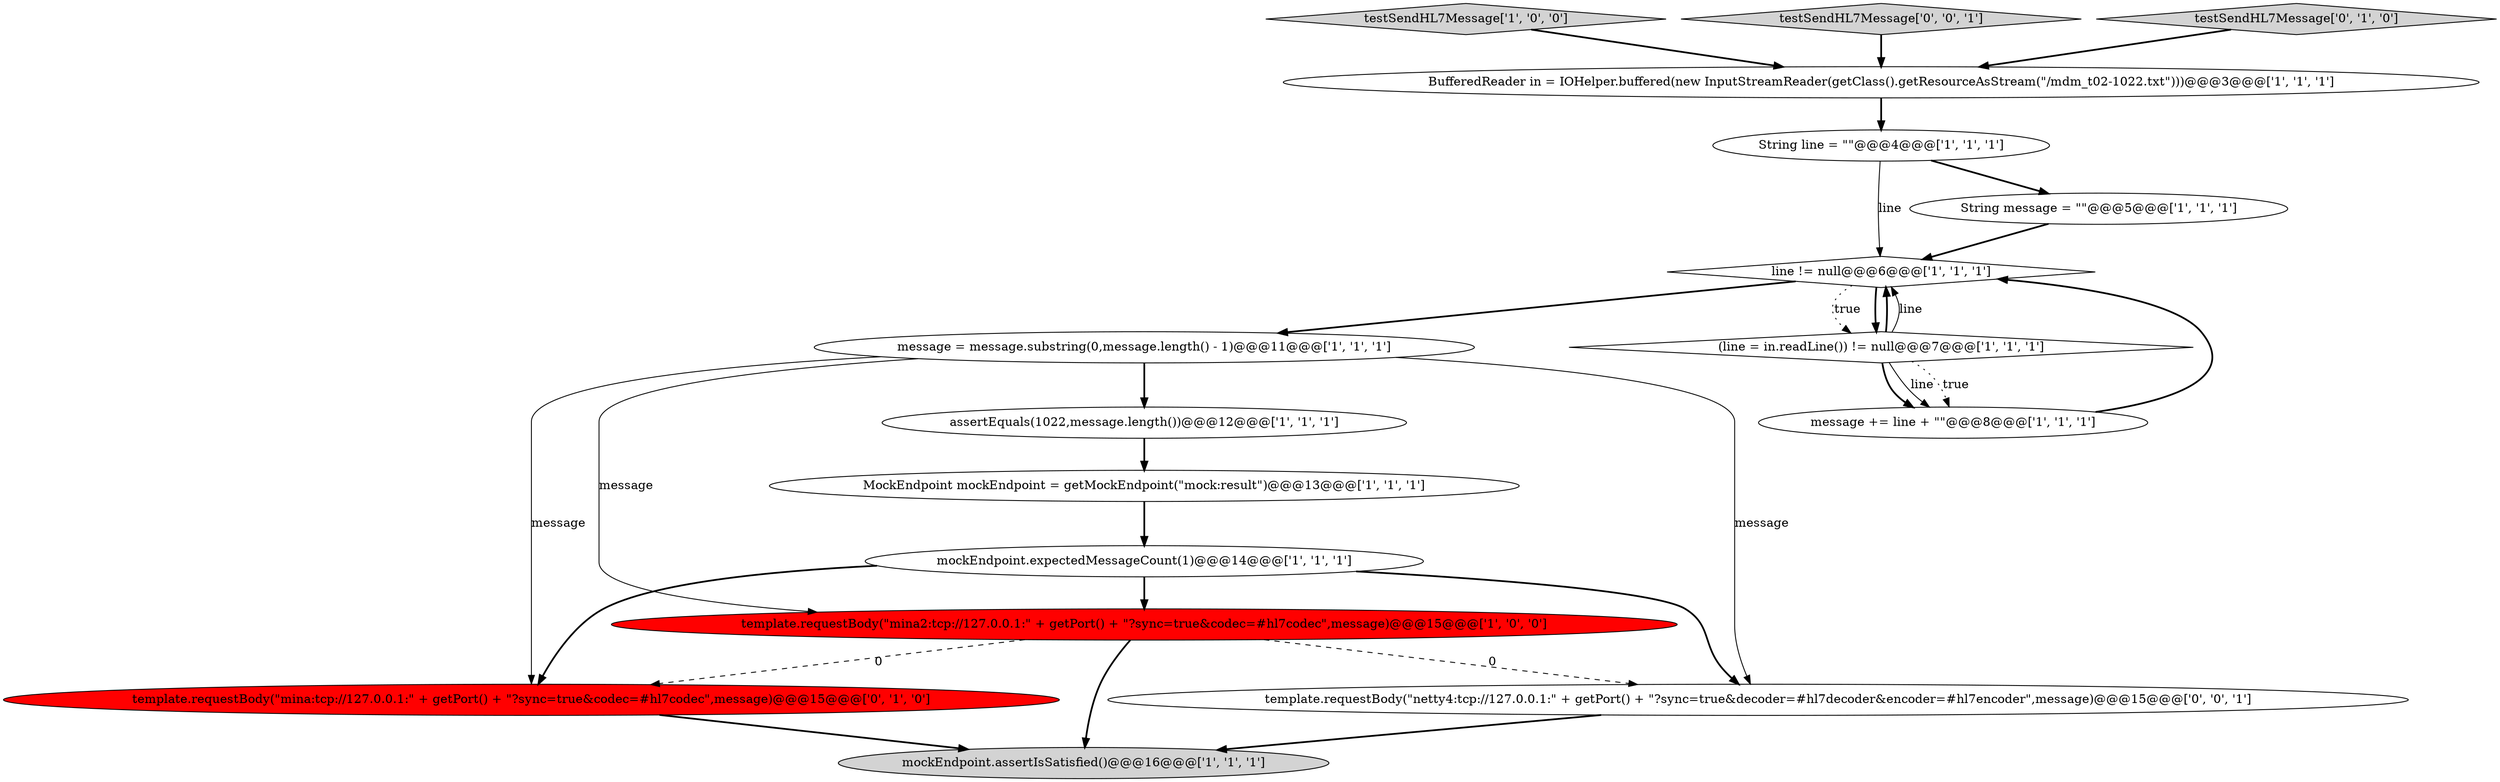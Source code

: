 digraph {
7 [style = filled, label = "testSendHL7Message['1', '0', '0']", fillcolor = lightgray, shape = diamond image = "AAA0AAABBB1BBB"];
15 [style = filled, label = "testSendHL7Message['0', '0', '1']", fillcolor = lightgray, shape = diamond image = "AAA0AAABBB3BBB"];
2 [style = filled, label = "BufferedReader in = IOHelper.buffered(new InputStreamReader(getClass().getResourceAsStream(\"/mdm_t02-1022.txt\")))@@@3@@@['1', '1', '1']", fillcolor = white, shape = ellipse image = "AAA0AAABBB1BBB"];
5 [style = filled, label = "message = message.substring(0,message.length() - 1)@@@11@@@['1', '1', '1']", fillcolor = white, shape = ellipse image = "AAA0AAABBB1BBB"];
1 [style = filled, label = "assertEquals(1022,message.length())@@@12@@@['1', '1', '1']", fillcolor = white, shape = ellipse image = "AAA0AAABBB1BBB"];
6 [style = filled, label = "line != null@@@6@@@['1', '1', '1']", fillcolor = white, shape = diamond image = "AAA0AAABBB1BBB"];
13 [style = filled, label = "template.requestBody(\"mina:tcp://127.0.0.1:\" + getPort() + \"?sync=true&codec=#hl7codec\",message)@@@15@@@['0', '1', '0']", fillcolor = red, shape = ellipse image = "AAA1AAABBB2BBB"];
9 [style = filled, label = "message += line + \"\"@@@8@@@['1', '1', '1']", fillcolor = white, shape = ellipse image = "AAA0AAABBB1BBB"];
14 [style = filled, label = "testSendHL7Message['0', '1', '0']", fillcolor = lightgray, shape = diamond image = "AAA0AAABBB2BBB"];
16 [style = filled, label = "template.requestBody(\"netty4:tcp://127.0.0.1:\" + getPort() + \"?sync=true&decoder=#hl7decoder&encoder=#hl7encoder\",message)@@@15@@@['0', '0', '1']", fillcolor = white, shape = ellipse image = "AAA0AAABBB3BBB"];
4 [style = filled, label = "template.requestBody(\"mina2:tcp://127.0.0.1:\" + getPort() + \"?sync=true&codec=#hl7codec\",message)@@@15@@@['1', '0', '0']", fillcolor = red, shape = ellipse image = "AAA1AAABBB1BBB"];
11 [style = filled, label = "MockEndpoint mockEndpoint = getMockEndpoint(\"mock:result\")@@@13@@@['1', '1', '1']", fillcolor = white, shape = ellipse image = "AAA0AAABBB1BBB"];
10 [style = filled, label = "String line = \"\"@@@4@@@['1', '1', '1']", fillcolor = white, shape = ellipse image = "AAA0AAABBB1BBB"];
8 [style = filled, label = "mockEndpoint.expectedMessageCount(1)@@@14@@@['1', '1', '1']", fillcolor = white, shape = ellipse image = "AAA0AAABBB1BBB"];
12 [style = filled, label = "(line = in.readLine()) != null@@@7@@@['1', '1', '1']", fillcolor = white, shape = diamond image = "AAA0AAABBB1BBB"];
3 [style = filled, label = "mockEndpoint.assertIsSatisfied()@@@16@@@['1', '1', '1']", fillcolor = lightgray, shape = ellipse image = "AAA0AAABBB1BBB"];
0 [style = filled, label = "String message = \"\"@@@5@@@['1', '1', '1']", fillcolor = white, shape = ellipse image = "AAA0AAABBB1BBB"];
16->3 [style = bold, label=""];
8->16 [style = bold, label=""];
4->3 [style = bold, label=""];
15->2 [style = bold, label=""];
4->16 [style = dashed, label="0"];
5->13 [style = solid, label="message"];
0->6 [style = bold, label=""];
5->16 [style = solid, label="message"];
10->6 [style = solid, label="line"];
2->10 [style = bold, label=""];
12->6 [style = bold, label=""];
12->9 [style = bold, label=""];
12->9 [style = solid, label="line"];
1->11 [style = bold, label=""];
9->6 [style = bold, label=""];
5->4 [style = solid, label="message"];
5->1 [style = bold, label=""];
6->5 [style = bold, label=""];
13->3 [style = bold, label=""];
7->2 [style = bold, label=""];
10->0 [style = bold, label=""];
11->8 [style = bold, label=""];
14->2 [style = bold, label=""];
6->12 [style = dotted, label="true"];
8->4 [style = bold, label=""];
4->13 [style = dashed, label="0"];
12->9 [style = dotted, label="true"];
8->13 [style = bold, label=""];
12->6 [style = solid, label="line"];
6->12 [style = bold, label=""];
}

